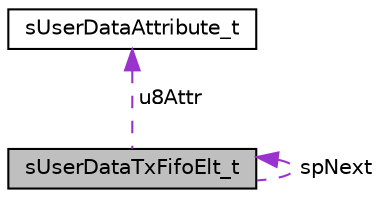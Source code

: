 digraph "sUserDataTxFifoElt_t"
{
 // INTERACTIVE_SVG=YES
 // LATEX_PDF_SIZE
  edge [fontname="Helvetica",fontsize="10",labelfontname="Helvetica",labelfontsize="10"];
  node [fontname="Helvetica",fontsize="10",shape=record];
  Node1 [label="sUserDataTxFifoElt_t",height=0.2,width=0.4,color="black", fillcolor="grey75", style="filled", fontcolor="black",tooltip="structure defining one element of the TX fifo"];
  Node1 -> Node1 [dir="back",color="darkorchid3",fontsize="10",style="dashed",label=" spNext" ,fontname="Helvetica"];
  Node2 -> Node1 [dir="back",color="darkorchid3",fontsize="10",style="dashed",label=" u8Attr" ,fontname="Helvetica"];
  Node2 [label="sUserDataAttribute_t",height=0.2,width=0.4,color="black", fillcolor="white", style="filled",URL="$dc/dc4/unions_user_data_attribute__t.html",tooltip="structure containing USERDATA attribute"];
}
